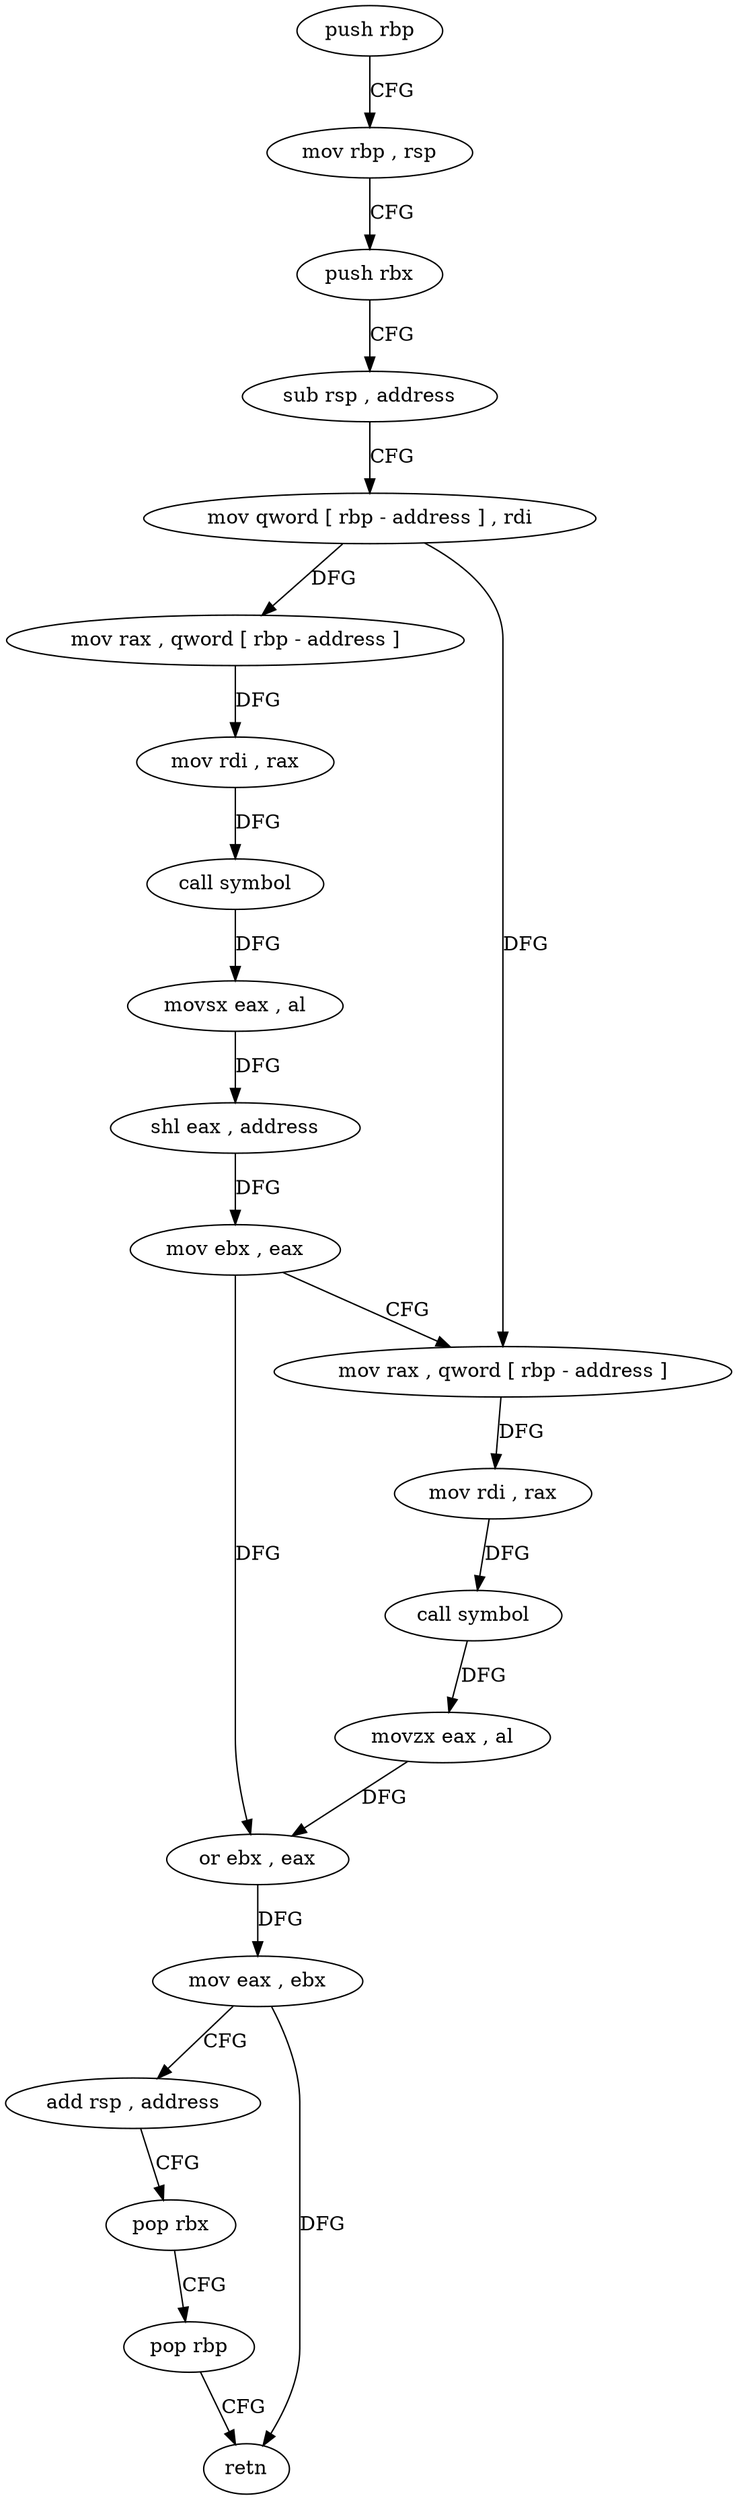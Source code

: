 digraph "func" {
"4204912" [label = "push rbp" ]
"4204913" [label = "mov rbp , rsp" ]
"4204916" [label = "push rbx" ]
"4204917" [label = "sub rsp , address" ]
"4204921" [label = "mov qword [ rbp - address ] , rdi" ]
"4204925" [label = "mov rax , qword [ rbp - address ]" ]
"4204929" [label = "mov rdi , rax" ]
"4204932" [label = "call symbol" ]
"4204937" [label = "movsx eax , al" ]
"4204940" [label = "shl eax , address" ]
"4204943" [label = "mov ebx , eax" ]
"4204945" [label = "mov rax , qword [ rbp - address ]" ]
"4204949" [label = "mov rdi , rax" ]
"4204952" [label = "call symbol" ]
"4204957" [label = "movzx eax , al" ]
"4204960" [label = "or ebx , eax" ]
"4204962" [label = "mov eax , ebx" ]
"4204964" [label = "add rsp , address" ]
"4204968" [label = "pop rbx" ]
"4204969" [label = "pop rbp" ]
"4204970" [label = "retn" ]
"4204912" -> "4204913" [ label = "CFG" ]
"4204913" -> "4204916" [ label = "CFG" ]
"4204916" -> "4204917" [ label = "CFG" ]
"4204917" -> "4204921" [ label = "CFG" ]
"4204921" -> "4204925" [ label = "DFG" ]
"4204921" -> "4204945" [ label = "DFG" ]
"4204925" -> "4204929" [ label = "DFG" ]
"4204929" -> "4204932" [ label = "DFG" ]
"4204932" -> "4204937" [ label = "DFG" ]
"4204937" -> "4204940" [ label = "DFG" ]
"4204940" -> "4204943" [ label = "DFG" ]
"4204943" -> "4204945" [ label = "CFG" ]
"4204943" -> "4204960" [ label = "DFG" ]
"4204945" -> "4204949" [ label = "DFG" ]
"4204949" -> "4204952" [ label = "DFG" ]
"4204952" -> "4204957" [ label = "DFG" ]
"4204957" -> "4204960" [ label = "DFG" ]
"4204960" -> "4204962" [ label = "DFG" ]
"4204962" -> "4204964" [ label = "CFG" ]
"4204962" -> "4204970" [ label = "DFG" ]
"4204964" -> "4204968" [ label = "CFG" ]
"4204968" -> "4204969" [ label = "CFG" ]
"4204969" -> "4204970" [ label = "CFG" ]
}
